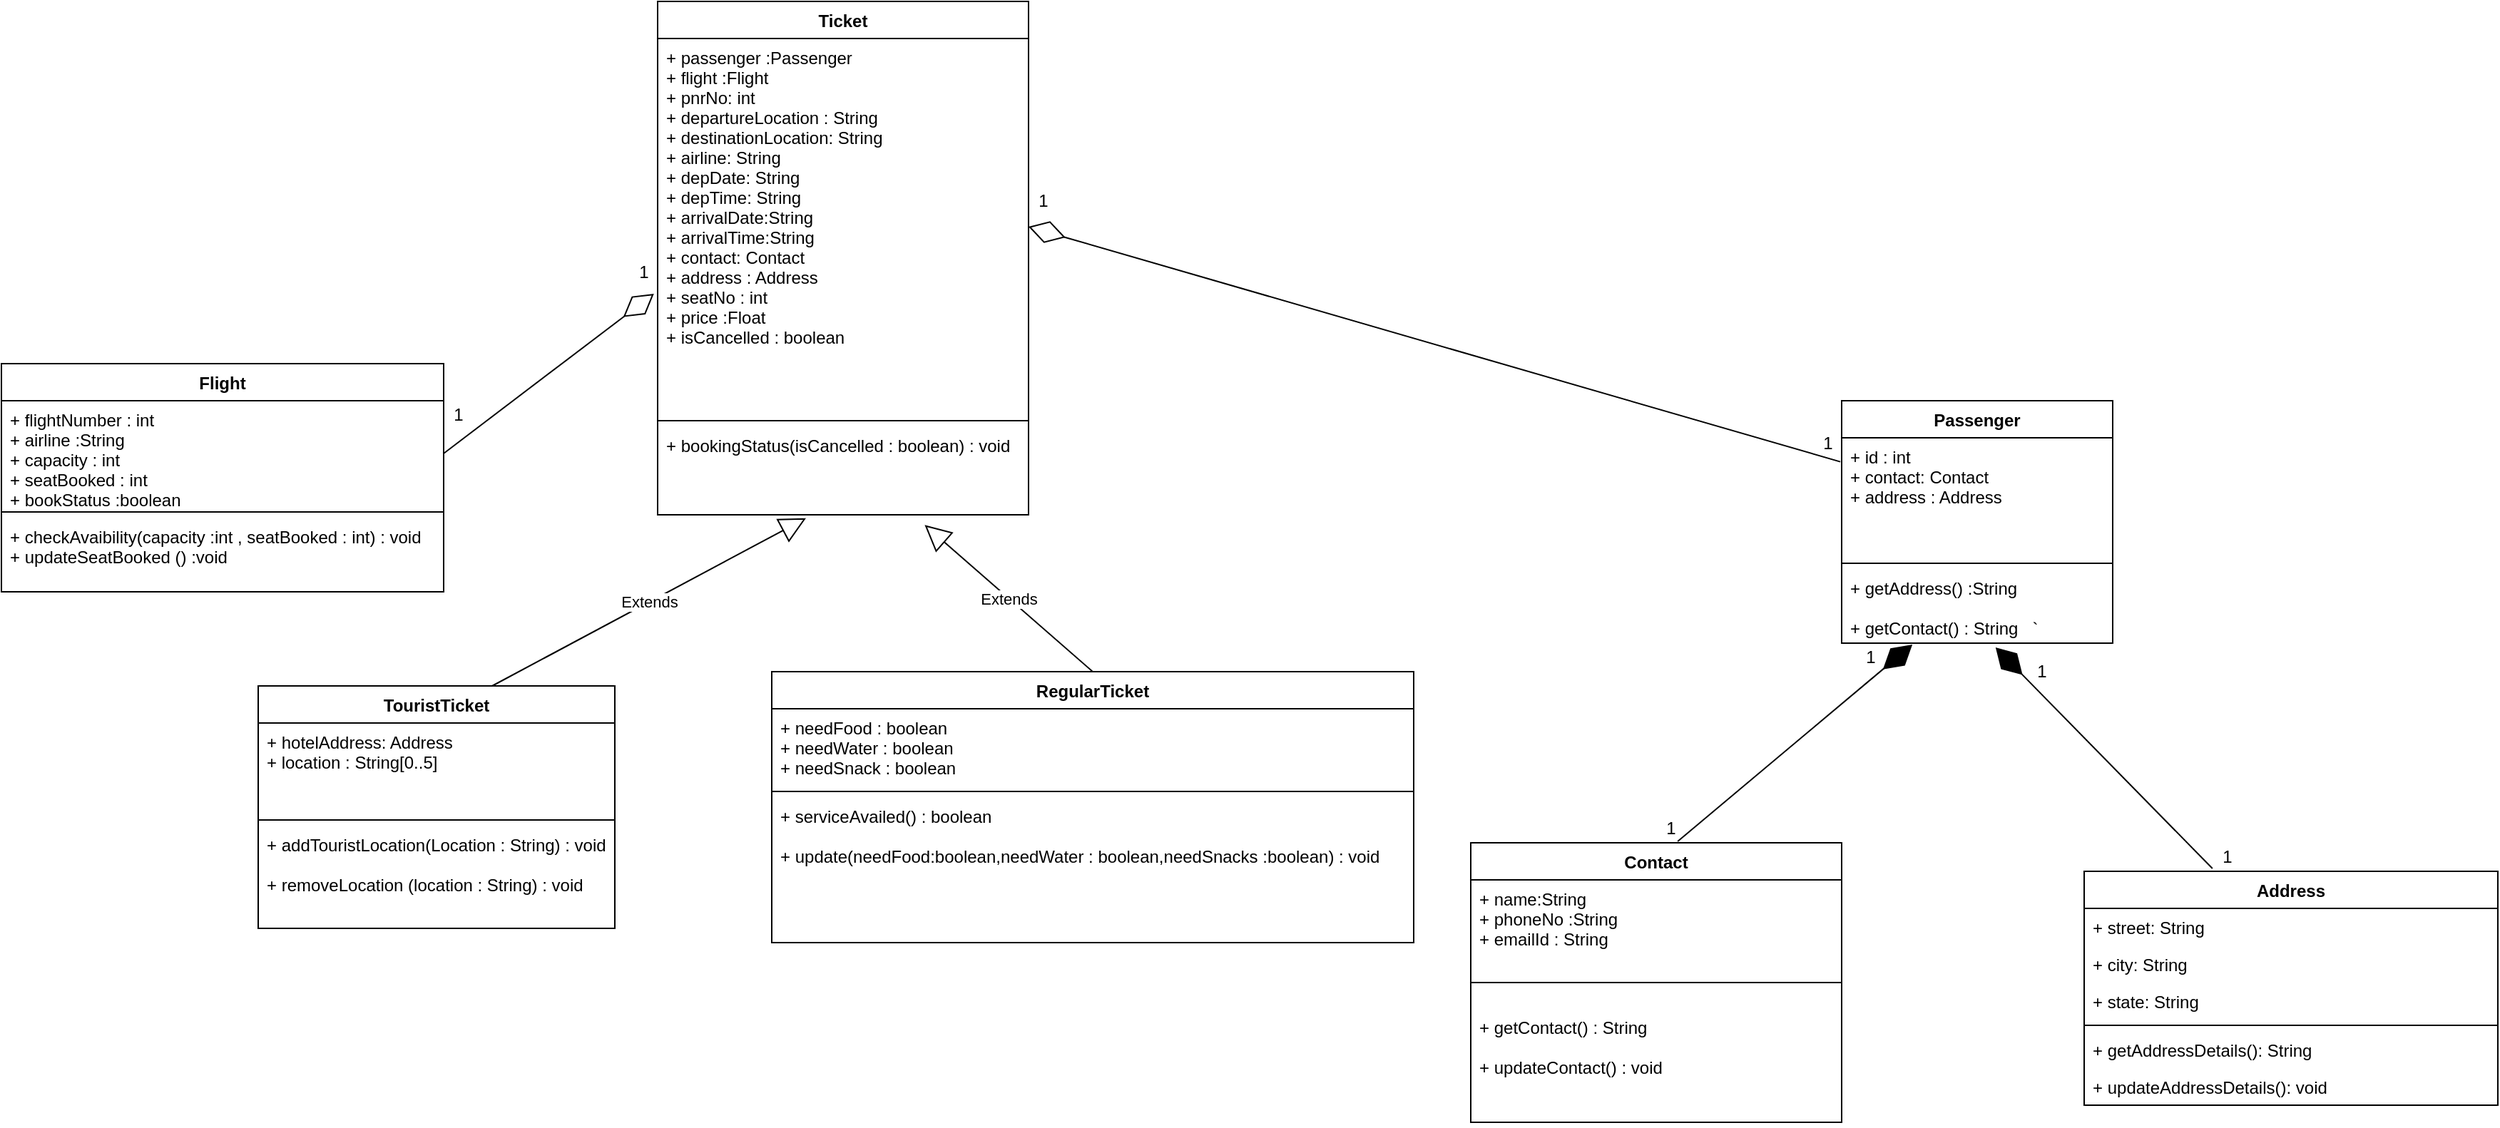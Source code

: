 <mxfile version="15.8.7" type="device"><diagram id="NP7WOM4VqDArF2FiJHIo" name="Page-1"><mxGraphModel dx="1102" dy="1785" grid="1" gridSize="10" guides="1" tooltips="1" connect="1" arrows="1" fold="1" page="1" pageScale="1" pageWidth="850" pageHeight="1100" math="0" shadow="0"><root><mxCell id="0"/><mxCell id="1" parent="0"/><mxCell id="Fjoq5SrVPfnbisuKRuF8-5" value="Passenger" style="swimlane;fontStyle=1;align=center;verticalAlign=top;childLayout=stackLayout;horizontal=1;startSize=26;horizontalStack=0;resizeParent=1;resizeParentMax=0;resizeLast=0;collapsible=1;marginBottom=0;" parent="1" vertex="1"><mxGeometry x="1380" y="-140" width="190" height="170" as="geometry"/></mxCell><mxCell id="Fjoq5SrVPfnbisuKRuF8-6" value="+ id : int&#10;+ contact: Contact&#10;+ address : Address&#10;&#10;" style="text;strokeColor=none;fillColor=none;align=left;verticalAlign=top;spacingLeft=4;spacingRight=4;overflow=hidden;rotatable=0;points=[[0,0.5],[1,0.5]];portConstraint=eastwest;" parent="Fjoq5SrVPfnbisuKRuF8-5" vertex="1"><mxGeometry y="26" width="190" height="84" as="geometry"/></mxCell><mxCell id="Fjoq5SrVPfnbisuKRuF8-7" value="" style="line;strokeWidth=1;fillColor=none;align=left;verticalAlign=middle;spacingTop=-1;spacingLeft=3;spacingRight=3;rotatable=0;labelPosition=right;points=[];portConstraint=eastwest;" parent="Fjoq5SrVPfnbisuKRuF8-5" vertex="1"><mxGeometry y="110" width="190" height="8" as="geometry"/></mxCell><mxCell id="Fjoq5SrVPfnbisuKRuF8-8" value="+ getAddress() :String&#10;&#10;+ getContact() : String   `" style="text;strokeColor=none;fillColor=none;align=left;verticalAlign=top;spacingLeft=4;spacingRight=4;overflow=hidden;rotatable=0;points=[[0,0.5],[1,0.5]];portConstraint=eastwest;" parent="Fjoq5SrVPfnbisuKRuF8-5" vertex="1"><mxGeometry y="118" width="190" height="52" as="geometry"/></mxCell><mxCell id="Fjoq5SrVPfnbisuKRuF8-15" style="edgeStyle=orthogonalEdgeStyle;rounded=0;orthogonalLoop=1;jettySize=auto;html=1;exitX=1;exitY=0.5;exitDx=0;exitDy=0;" parent="Fjoq5SrVPfnbisuKRuF8-5" source="Fjoq5SrVPfnbisuKRuF8-6" target="Fjoq5SrVPfnbisuKRuF8-6" edge="1"><mxGeometry relative="1" as="geometry"/></mxCell><mxCell id="Fjoq5SrVPfnbisuKRuF8-11" value="Contact" style="swimlane;fontStyle=1;align=center;verticalAlign=top;childLayout=stackLayout;horizontal=1;startSize=26;horizontalStack=0;resizeParent=1;resizeParentMax=0;resizeLast=0;collapsible=1;marginBottom=0;" parent="1" vertex="1"><mxGeometry x="1120" y="170" width="260" height="196" as="geometry"/></mxCell><mxCell id="Fjoq5SrVPfnbisuKRuF8-12" value="+ name:String&#10;+ phoneNo :String&#10;+ emailId : String" style="text;strokeColor=none;fillColor=none;align=left;verticalAlign=top;spacingLeft=4;spacingRight=4;overflow=hidden;rotatable=0;points=[[0,0.5],[1,0.5]];portConstraint=eastwest;" parent="Fjoq5SrVPfnbisuKRuF8-11" vertex="1"><mxGeometry y="26" width="260" height="68" as="geometry"/></mxCell><mxCell id="Fjoq5SrVPfnbisuKRuF8-13" value="" style="line;strokeWidth=1;fillColor=none;align=left;verticalAlign=middle;spacingTop=-1;spacingLeft=3;spacingRight=3;rotatable=0;labelPosition=right;points=[];portConstraint=eastwest;" parent="Fjoq5SrVPfnbisuKRuF8-11" vertex="1"><mxGeometry y="94" width="260" height="8" as="geometry"/></mxCell><mxCell id="Fjoq5SrVPfnbisuKRuF8-14" value="&#10;+ getContact() : String&#10;&#10;+ updateContact() : void&#10;" style="text;strokeColor=none;fillColor=none;align=left;verticalAlign=top;spacingLeft=4;spacingRight=4;overflow=hidden;rotatable=0;points=[[0,0.5],[1,0.5]];portConstraint=eastwest;" parent="Fjoq5SrVPfnbisuKRuF8-11" vertex="1"><mxGeometry y="102" width="260" height="94" as="geometry"/></mxCell><mxCell id="Fjoq5SrVPfnbisuKRuF8-16" value="Flight" style="swimlane;fontStyle=1;align=center;verticalAlign=top;childLayout=stackLayout;horizontal=1;startSize=26;horizontalStack=0;resizeParent=1;resizeParentMax=0;resizeLast=0;collapsible=1;marginBottom=0;" parent="1" vertex="1"><mxGeometry x="90" y="-166" width="310" height="160" as="geometry"/></mxCell><mxCell id="Fjoq5SrVPfnbisuKRuF8-17" value="+ flightNumber : int&#10;+ airline :String&#10;+ capacity : int&#10;+ seatBooked : int&#10;+ bookStatus :boolean&#10;&#10;" style="text;strokeColor=none;fillColor=none;align=left;verticalAlign=top;spacingLeft=4;spacingRight=4;overflow=hidden;rotatable=0;points=[[0,0.5],[1,0.5]];portConstraint=eastwest;" parent="Fjoq5SrVPfnbisuKRuF8-16" vertex="1"><mxGeometry y="26" width="310" height="74" as="geometry"/></mxCell><mxCell id="Fjoq5SrVPfnbisuKRuF8-18" value="" style="line;strokeWidth=1;fillColor=none;align=left;verticalAlign=middle;spacingTop=-1;spacingLeft=3;spacingRight=3;rotatable=0;labelPosition=right;points=[];portConstraint=eastwest;" parent="Fjoq5SrVPfnbisuKRuF8-16" vertex="1"><mxGeometry y="100" width="310" height="8" as="geometry"/></mxCell><mxCell id="Fjoq5SrVPfnbisuKRuF8-19" value="+ checkAvaibility(capacity :int , seatBooked : int) : void&#10;+ updateSeatBooked () :void&#10; &#10;" style="text;strokeColor=none;fillColor=none;align=left;verticalAlign=top;spacingLeft=4;spacingRight=4;overflow=hidden;rotatable=0;points=[[0,0.5],[1,0.5]];portConstraint=eastwest;" parent="Fjoq5SrVPfnbisuKRuF8-16" vertex="1"><mxGeometry y="108" width="310" height="52" as="geometry"/></mxCell><mxCell id="Fjoq5SrVPfnbisuKRuF8-20" value="Address" style="swimlane;fontStyle=1;align=center;verticalAlign=top;childLayout=stackLayout;horizontal=1;startSize=26;horizontalStack=0;resizeParent=1;resizeParentMax=0;resizeLast=0;collapsible=1;marginBottom=0;" parent="1" vertex="1"><mxGeometry x="1550" y="190" width="290" height="164" as="geometry"><mxRectangle x="200" y="120" width="80" height="26" as="alternateBounds"/></mxGeometry></mxCell><mxCell id="Fjoq5SrVPfnbisuKRuF8-21" value="+ street: String" style="text;strokeColor=none;fillColor=none;align=left;verticalAlign=top;spacingLeft=4;spacingRight=4;overflow=hidden;rotatable=0;points=[[0,0.5],[1,0.5]];portConstraint=eastwest;" parent="Fjoq5SrVPfnbisuKRuF8-20" vertex="1"><mxGeometry y="26" width="290" height="26" as="geometry"/></mxCell><mxCell id="Fjoq5SrVPfnbisuKRuF8-22" value="+ city: String" style="text;strokeColor=none;fillColor=none;align=left;verticalAlign=top;spacingLeft=4;spacingRight=4;overflow=hidden;rotatable=0;points=[[0,0.5],[1,0.5]];portConstraint=eastwest;" parent="Fjoq5SrVPfnbisuKRuF8-20" vertex="1"><mxGeometry y="52" width="290" height="26" as="geometry"/></mxCell><mxCell id="Fjoq5SrVPfnbisuKRuF8-23" value="+ state: String" style="text;strokeColor=none;fillColor=none;align=left;verticalAlign=top;spacingLeft=4;spacingRight=4;overflow=hidden;rotatable=0;points=[[0,0.5],[1,0.5]];portConstraint=eastwest;" parent="Fjoq5SrVPfnbisuKRuF8-20" vertex="1"><mxGeometry y="78" width="290" height="26" as="geometry"/></mxCell><mxCell id="Fjoq5SrVPfnbisuKRuF8-24" value="" style="line;strokeWidth=1;fillColor=none;align=left;verticalAlign=middle;spacingTop=-1;spacingLeft=3;spacingRight=3;rotatable=0;labelPosition=right;points=[];portConstraint=eastwest;" parent="Fjoq5SrVPfnbisuKRuF8-20" vertex="1"><mxGeometry y="104" width="290" height="8" as="geometry"/></mxCell><mxCell id="Fjoq5SrVPfnbisuKRuF8-25" value="+ getAddressDetails(): String" style="text;strokeColor=none;fillColor=none;align=left;verticalAlign=top;spacingLeft=4;spacingRight=4;overflow=hidden;rotatable=0;points=[[0,0.5],[1,0.5]];portConstraint=eastwest;" parent="Fjoq5SrVPfnbisuKRuF8-20" vertex="1"><mxGeometry y="112" width="290" height="26" as="geometry"/></mxCell><mxCell id="Fjoq5SrVPfnbisuKRuF8-26" value="+ updateAddressDetails(): void" style="text;strokeColor=none;fillColor=none;align=left;verticalAlign=top;spacingLeft=4;spacingRight=4;overflow=hidden;rotatable=0;points=[[0,0.5],[1,0.5]];portConstraint=eastwest;" parent="Fjoq5SrVPfnbisuKRuF8-20" vertex="1"><mxGeometry y="138" width="290" height="26" as="geometry"/></mxCell><mxCell id="Fjoq5SrVPfnbisuKRuF8-27" value="RegularTicket" style="swimlane;fontStyle=1;align=center;verticalAlign=top;childLayout=stackLayout;horizontal=1;startSize=26;horizontalStack=0;resizeParent=1;resizeParentMax=0;resizeLast=0;collapsible=1;marginBottom=0;" parent="1" vertex="1"><mxGeometry x="630" y="50" width="450" height="190" as="geometry"/></mxCell><mxCell id="Fjoq5SrVPfnbisuKRuF8-28" value="+ needFood : boolean&#10;+ needWater : boolean&#10;+ needSnack : boolean" style="text;strokeColor=none;fillColor=none;align=left;verticalAlign=top;spacingLeft=4;spacingRight=4;overflow=hidden;rotatable=0;points=[[0,0.5],[1,0.5]];portConstraint=eastwest;" parent="Fjoq5SrVPfnbisuKRuF8-27" vertex="1"><mxGeometry y="26" width="450" height="54" as="geometry"/></mxCell><mxCell id="Fjoq5SrVPfnbisuKRuF8-29" value="" style="line;strokeWidth=1;fillColor=none;align=left;verticalAlign=middle;spacingTop=-1;spacingLeft=3;spacingRight=3;rotatable=0;labelPosition=right;points=[];portConstraint=eastwest;" parent="Fjoq5SrVPfnbisuKRuF8-27" vertex="1"><mxGeometry y="80" width="450" height="8" as="geometry"/></mxCell><mxCell id="Fjoq5SrVPfnbisuKRuF8-30" value="+ serviceAvailed() : boolean&#10;&#10;+ update(needFood:boolean,needWater : boolean,needSnacks :boolean) : void" style="text;strokeColor=none;fillColor=none;align=left;verticalAlign=top;spacingLeft=4;spacingRight=4;overflow=hidden;rotatable=0;points=[[0,0.5],[1,0.5]];portConstraint=eastwest;" parent="Fjoq5SrVPfnbisuKRuF8-27" vertex="1"><mxGeometry y="88" width="450" height="102" as="geometry"/></mxCell><mxCell id="Fjoq5SrVPfnbisuKRuF8-31" value="TouristTicket" style="swimlane;fontStyle=1;align=center;verticalAlign=top;childLayout=stackLayout;horizontal=1;startSize=26;horizontalStack=0;resizeParent=1;resizeParentMax=0;resizeLast=0;collapsible=1;marginBottom=0;" parent="1" vertex="1"><mxGeometry x="270" y="60" width="250" height="170" as="geometry"/></mxCell><mxCell id="Fjoq5SrVPfnbisuKRuF8-32" value="+ hotelAddress: Address&#10;+ location : String[0..5]" style="text;strokeColor=none;fillColor=none;align=left;verticalAlign=top;spacingLeft=4;spacingRight=4;overflow=hidden;rotatable=0;points=[[0,0.5],[1,0.5]];portConstraint=eastwest;" parent="Fjoq5SrVPfnbisuKRuF8-31" vertex="1"><mxGeometry y="26" width="250" height="64" as="geometry"/></mxCell><mxCell id="Fjoq5SrVPfnbisuKRuF8-33" value="" style="line;strokeWidth=1;fillColor=none;align=left;verticalAlign=middle;spacingTop=-1;spacingLeft=3;spacingRight=3;rotatable=0;labelPosition=right;points=[];portConstraint=eastwest;" parent="Fjoq5SrVPfnbisuKRuF8-31" vertex="1"><mxGeometry y="90" width="250" height="8" as="geometry"/></mxCell><mxCell id="Fjoq5SrVPfnbisuKRuF8-34" value="+ addTouristLocation(Location : String) : void&#10;&#10;+ removeLocation (location : String) : void" style="text;strokeColor=none;fillColor=none;align=left;verticalAlign=top;spacingLeft=4;spacingRight=4;overflow=hidden;rotatable=0;points=[[0,0.5],[1,0.5]];portConstraint=eastwest;" parent="Fjoq5SrVPfnbisuKRuF8-31" vertex="1"><mxGeometry y="98" width="250" height="72" as="geometry"/></mxCell><mxCell id="Fjoq5SrVPfnbisuKRuF8-35" value="Ticket" style="swimlane;fontStyle=1;align=center;verticalAlign=top;childLayout=stackLayout;horizontal=1;startSize=26;horizontalStack=0;resizeParent=1;resizeParentMax=0;resizeLast=0;collapsible=1;marginBottom=0;" parent="1" vertex="1"><mxGeometry x="550" y="-420" width="260" height="360" as="geometry"/></mxCell><mxCell id="Fjoq5SrVPfnbisuKRuF8-36" value="+ passenger :Passenger&#10;+ flight :Flight&#10;+ pnrNo: int&#10;+ departureLocation : String&#10;+ destinationLocation: String&#10;+ airline: String&#10;+ depDate: String&#10;+ depTime: String&#10;+ arrivalDate:String&#10;+ arrivalTime:String&#10;+ contact: Contact&#10;+ address : Address&#10;+ seatNo : int&#10;+ price :Float&#10;+ isCancelled : boolean&#10;&#10;&#10;&#10;&#10;" style="text;strokeColor=none;fillColor=none;align=left;verticalAlign=top;spacingLeft=4;spacingRight=4;overflow=hidden;rotatable=0;points=[[0,0.5],[1,0.5]];portConstraint=eastwest;" parent="Fjoq5SrVPfnbisuKRuF8-35" vertex="1"><mxGeometry y="26" width="260" height="264" as="geometry"/></mxCell><mxCell id="Fjoq5SrVPfnbisuKRuF8-37" value="" style="line;strokeWidth=1;fillColor=none;align=left;verticalAlign=middle;spacingTop=-1;spacingLeft=3;spacingRight=3;rotatable=0;labelPosition=right;points=[];portConstraint=eastwest;" parent="Fjoq5SrVPfnbisuKRuF8-35" vertex="1"><mxGeometry y="290" width="260" height="8" as="geometry"/></mxCell><mxCell id="Fjoq5SrVPfnbisuKRuF8-38" value="+ bookingStatus(isCancelled : boolean) : void" style="text;strokeColor=none;fillColor=none;align=left;verticalAlign=top;spacingLeft=4;spacingRight=4;overflow=hidden;rotatable=0;points=[[0,0.5],[1,0.5]];portConstraint=eastwest;" parent="Fjoq5SrVPfnbisuKRuF8-35" vertex="1"><mxGeometry y="298" width="260" height="62" as="geometry"/></mxCell><mxCell id="5rNJ2yATA_ftj4FEMPnB-12" value="Extends" style="endArrow=block;endSize=16;endFill=0;html=1;rounded=0;exitX=0.656;exitY=0;exitDx=0;exitDy=0;exitPerimeter=0;entryX=0.4;entryY=1.038;entryDx=0;entryDy=0;entryPerimeter=0;" parent="1" source="Fjoq5SrVPfnbisuKRuF8-31" target="Fjoq5SrVPfnbisuKRuF8-38" edge="1"><mxGeometry width="160" relative="1" as="geometry"><mxPoint x="1030" y="180" as="sourcePoint"/><mxPoint x="1080" y="100" as="targetPoint"/></mxGeometry></mxCell><mxCell id="5rNJ2yATA_ftj4FEMPnB-14" value="Extends" style="endArrow=block;endSize=16;endFill=0;html=1;rounded=0;entryX=0.72;entryY=1.115;entryDx=0;entryDy=0;entryPerimeter=0;exitX=0.5;exitY=0;exitDx=0;exitDy=0;exitPerimeter=0;" parent="1" source="Fjoq5SrVPfnbisuKRuF8-27" target="Fjoq5SrVPfnbisuKRuF8-38" edge="1"><mxGeometry width="160" relative="1" as="geometry"><mxPoint x="775" y="40" as="sourcePoint"/><mxPoint x="1220" y="100" as="targetPoint"/></mxGeometry></mxCell><mxCell id="5rNJ2yATA_ftj4FEMPnB-18" value="" style="endArrow=diamondThin;endFill=1;endSize=24;html=1;rounded=0;entryX=0.261;entryY=1.019;entryDx=0;entryDy=0;entryPerimeter=0;exitX=0.558;exitY=-0.005;exitDx=0;exitDy=0;exitPerimeter=0;" parent="1" source="Fjoq5SrVPfnbisuKRuF8-11" target="Fjoq5SrVPfnbisuKRuF8-8" edge="1"><mxGeometry width="160" relative="1" as="geometry"><mxPoint x="740" y="50" as="sourcePoint"/><mxPoint x="900" y="50" as="targetPoint"/></mxGeometry></mxCell><mxCell id="5rNJ2yATA_ftj4FEMPnB-19" value="" style="endArrow=diamondThin;endFill=1;endSize=24;html=1;rounded=0;entryX=0.568;entryY=1.058;entryDx=0;entryDy=0;entryPerimeter=0;exitX=0.31;exitY=-0.012;exitDx=0;exitDy=0;exitPerimeter=0;" parent="1" source="Fjoq5SrVPfnbisuKRuF8-20" target="Fjoq5SrVPfnbisuKRuF8-8" edge="1"><mxGeometry width="160" relative="1" as="geometry"><mxPoint x="740" y="50" as="sourcePoint"/><mxPoint x="900" y="50" as="targetPoint"/></mxGeometry></mxCell><mxCell id="xwIUHIsVcKMnbAsnLMwO-8" value="1" style="text;html=1;align=center;verticalAlign=middle;resizable=0;points=[];autosize=1;strokeColor=none;fillColor=none;" parent="1" vertex="1"><mxGeometry x="400" y="-140" width="20" height="20" as="geometry"/></mxCell><mxCell id="xwIUHIsVcKMnbAsnLMwO-17" value="1" style="text;html=1;align=center;verticalAlign=middle;resizable=0;points=[];autosize=1;strokeColor=none;fillColor=none;" parent="1" vertex="1"><mxGeometry x="530" y="-240" width="20" height="20" as="geometry"/></mxCell><mxCell id="CfhQbCesg172Q3jUsFvi-1" value="" style="endArrow=diamondThin;endFill=0;endSize=24;html=1;rounded=0;entryX=1;entryY=0.5;entryDx=0;entryDy=0;exitX=-0.005;exitY=0.2;exitDx=0;exitDy=0;exitPerimeter=0;" parent="1" source="Fjoq5SrVPfnbisuKRuF8-6" target="Fjoq5SrVPfnbisuKRuF8-36" edge="1"><mxGeometry width="160" relative="1" as="geometry"><mxPoint x="750" y="-80" as="sourcePoint"/><mxPoint x="910" y="-80" as="targetPoint"/></mxGeometry></mxCell><mxCell id="CfhQbCesg172Q3jUsFvi-2" value="" style="endArrow=diamondThin;endFill=0;endSize=24;html=1;rounded=0;exitX=1;exitY=0.5;exitDx=0;exitDy=0;entryX=-0.01;entryY=0.678;entryDx=0;entryDy=0;entryPerimeter=0;" parent="1" source="Fjoq5SrVPfnbisuKRuF8-17" target="Fjoq5SrVPfnbisuKRuF8-36" edge="1"><mxGeometry width="160" relative="1" as="geometry"><mxPoint x="630" y="-80" as="sourcePoint"/><mxPoint x="790" y="-80" as="targetPoint"/></mxGeometry></mxCell><mxCell id="CfhQbCesg172Q3jUsFvi-5" value="1" style="text;html=1;align=center;verticalAlign=middle;resizable=0;points=[];autosize=1;strokeColor=none;fillColor=none;" parent="1" vertex="1"><mxGeometry x="810" y="-290" width="20" height="20" as="geometry"/></mxCell><mxCell id="N3oM4z1qVe5LoPEjAAig-1" value="1" style="text;html=1;align=center;verticalAlign=middle;resizable=0;points=[];autosize=1;strokeColor=none;fillColor=none;" vertex="1" parent="1"><mxGeometry x="1360" y="-120" width="20" height="20" as="geometry"/></mxCell><mxCell id="N3oM4z1qVe5LoPEjAAig-2" value="1" style="text;html=1;align=center;verticalAlign=middle;resizable=0;points=[];autosize=1;strokeColor=none;fillColor=none;" vertex="1" parent="1"><mxGeometry x="1510" y="40" width="20" height="20" as="geometry"/></mxCell><mxCell id="N3oM4z1qVe5LoPEjAAig-3" value="1" style="text;html=1;align=center;verticalAlign=middle;resizable=0;points=[];autosize=1;strokeColor=none;fillColor=none;" vertex="1" parent="1"><mxGeometry x="1640" y="170" width="20" height="20" as="geometry"/></mxCell><mxCell id="N3oM4z1qVe5LoPEjAAig-4" value="1" style="text;html=1;align=center;verticalAlign=middle;resizable=0;points=[];autosize=1;strokeColor=none;fillColor=none;" vertex="1" parent="1"><mxGeometry x="1250" y="150" width="20" height="20" as="geometry"/></mxCell><mxCell id="N3oM4z1qVe5LoPEjAAig-5" value="1" style="text;html=1;align=center;verticalAlign=middle;resizable=0;points=[];autosize=1;strokeColor=none;fillColor=none;" vertex="1" parent="1"><mxGeometry x="1390" y="30" width="20" height="20" as="geometry"/></mxCell></root></mxGraphModel></diagram></mxfile>